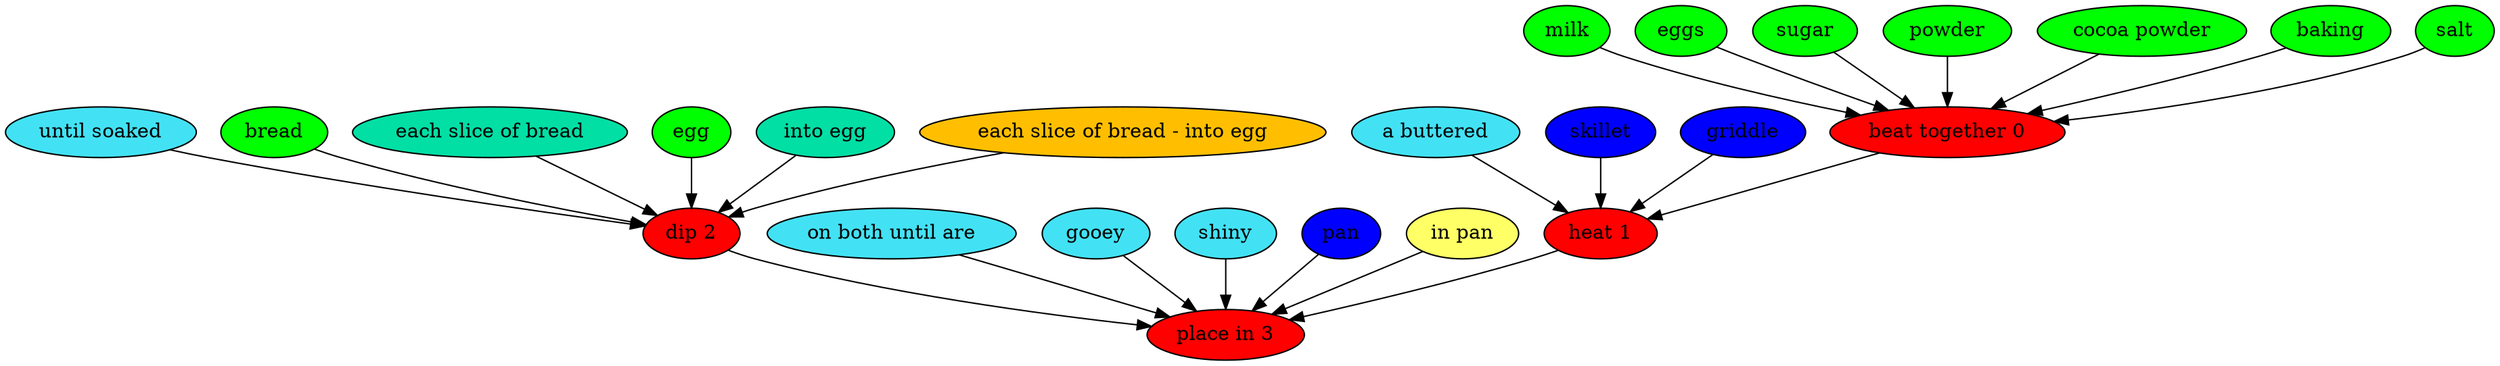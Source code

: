 digraph G {
"beat together 0" [style=filled, fillcolor=red];
milk [style=filled, fillcolor=green];
milk -> "beat together 0";
eggs [style=filled, fillcolor=green];
eggs -> "beat together 0";
sugar [style=filled, fillcolor=green];
sugar -> "beat together 0";
powder [style=filled, fillcolor=green];
powder -> "beat together 0";
"cocoa powder" [style=filled, fillcolor=green];
"cocoa powder" -> "beat together 0";
baking [style=filled, fillcolor=green];
baking -> "beat together 0";
salt [style=filled, fillcolor=green];
salt -> "beat together 0";
"heat 1" [style=filled, fillcolor=red];
"a buttered" [style=filled, fillcolor="#42e2f4"];
"a buttered" -> "heat 1";
skillet [style=filled, fillcolor="#0000ff"];
skillet -> "heat 1";
griddle [style=filled, fillcolor="#0000ff"];
griddle -> "heat 1";
"dip 2" [style=filled, fillcolor=red];
"until soaked" [style=filled, fillcolor="#42e2f4"];
"until soaked" -> "dip 2";
bread [style=filled, fillcolor=green];
bread -> "dip 2";
"each slice of bread" [style=filled, fillcolor="#01DFA5"];
"each slice of bread" -> "dip 2";
egg [style=filled, fillcolor=green];
egg -> "dip 2";
"into egg" [style=filled, fillcolor="#01DFA5"];
"into egg" -> "dip 2";
"each slice of bread - into egg" [style=filled, fillcolor="#FFBF00"];
"each slice of bread - into egg" -> "dip 2";
"place in 3" [style=filled, fillcolor=red];
"on both until are" [style=filled, fillcolor="#42e2f4"];
"on both until are" -> "place in 3";
gooey [style=filled, fillcolor="#42e2f4"];
gooey -> "place in 3";
shiny [style=filled, fillcolor="#42e2f4"];
shiny -> "place in 3";
pan [style=filled, fillcolor="#0000ff"];
pan -> "place in 3";
"in pan" [style=filled, fillcolor="#ffff66"];
"in pan" -> "place in 3";
"beat together 0" -> "heat 1";
"heat 1" -> "place in 3";
"dip 2" -> "place in 3";
}
